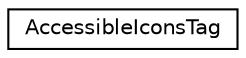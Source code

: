 digraph "类继承关系图"
{
 // LATEX_PDF_SIZE
  edge [fontname="Helvetica",fontsize="10",labelfontname="Helvetica",labelfontsize="10"];
  node [fontname="Helvetica",fontsize="10",shape=record];
  rankdir="LR";
  Node0 [label="AccessibleIconsTag",height=0.2,width=0.4,color="black", fillcolor="white", style="filled",URL="$struct_accessible_icons_tag.html",tooltip=" "];
}
